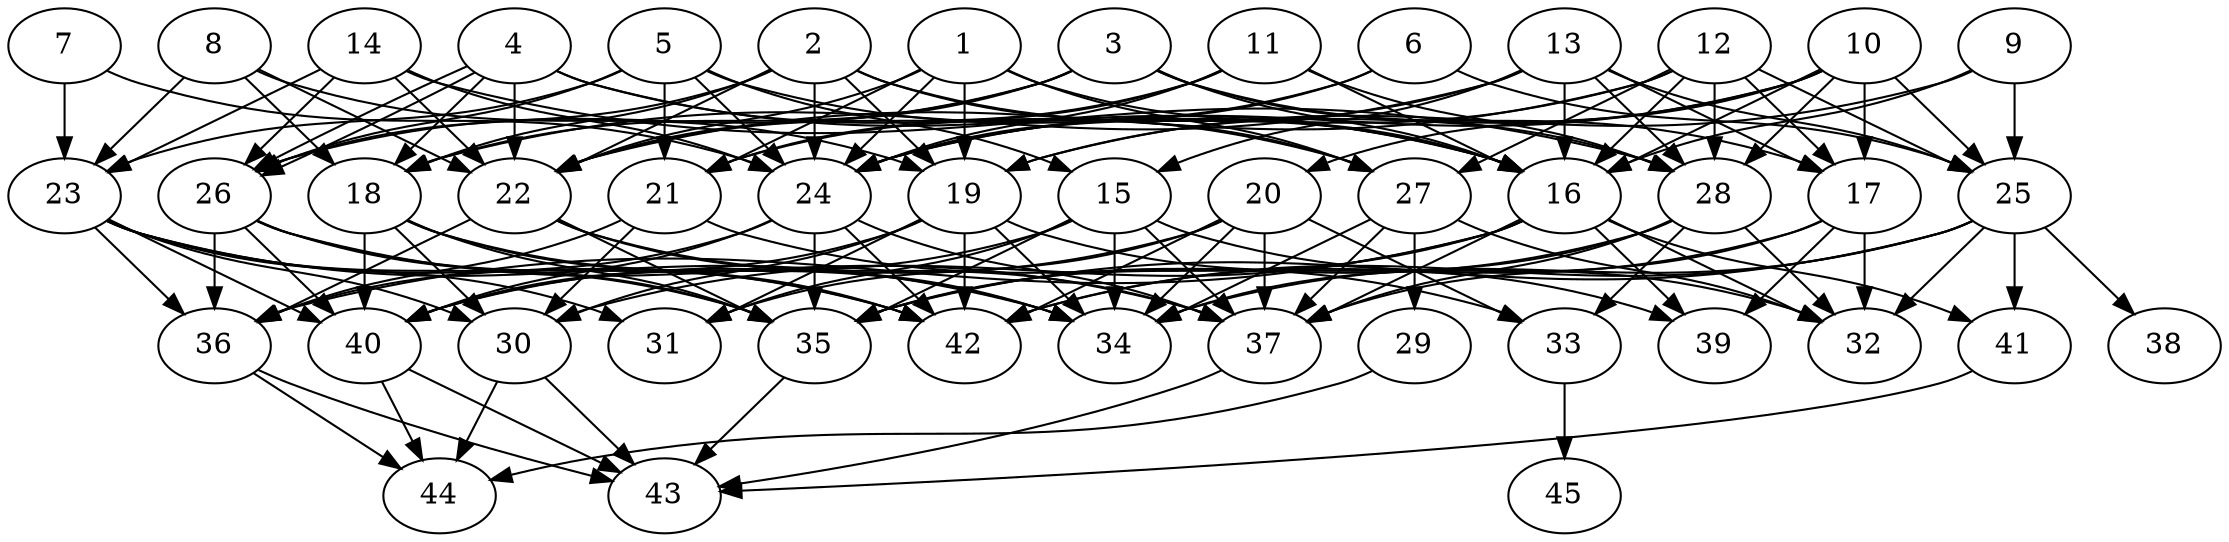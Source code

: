 // DAG automatically generated by daggen at Thu Oct  3 14:07:24 2019
// ./daggen --dot -n 45 --ccr 0.3 --fat 0.7 --regular 0.9 --density 0.7 --mindata 5242880 --maxdata 52428800 
digraph G {
  1 [size="63194453", alpha="0.15", expect_size="18958336"] 
  1 -> 16 [size ="18958336"]
  1 -> 19 [size ="18958336"]
  1 -> 21 [size ="18958336"]
  1 -> 22 [size ="18958336"]
  1 -> 24 [size ="18958336"]
  1 -> 27 [size ="18958336"]
  2 [size="168250027", alpha="0.01", expect_size="50475008"] 
  2 -> 16 [size ="50475008"]
  2 -> 18 [size ="50475008"]
  2 -> 19 [size ="50475008"]
  2 -> 22 [size ="50475008"]
  2 -> 24 [size ="50475008"]
  2 -> 26 [size ="50475008"]
  2 -> 27 [size ="50475008"]
  3 [size="165679787", alpha="0.16", expect_size="49703936"] 
  3 -> 16 [size ="49703936"]
  3 -> 17 [size ="49703936"]
  3 -> 18 [size ="49703936"]
  3 -> 22 [size ="49703936"]
  3 -> 26 [size ="49703936"]
  3 -> 28 [size ="49703936"]
  4 [size="83022507", alpha="0.02", expect_size="24906752"] 
  4 -> 16 [size ="24906752"]
  4 -> 18 [size ="24906752"]
  4 -> 22 [size ="24906752"]
  4 -> 26 [size ="24906752"]
  4 -> 26 [size ="24906752"]
  4 -> 27 [size ="24906752"]
  5 [size="170492587", alpha="0.04", expect_size="51147776"] 
  5 -> 15 [size ="51147776"]
  5 -> 16 [size ="51147776"]
  5 -> 21 [size ="51147776"]
  5 -> 23 [size ="51147776"]
  5 -> 24 [size ="51147776"]
  5 -> 26 [size ="51147776"]
  6 [size="17701547", alpha="0.02", expect_size="5310464"] 
  6 -> 21 [size ="5310464"]
  6 -> 24 [size ="5310464"]
  6 -> 25 [size ="5310464"]
  7 [size="110527147", alpha="0.08", expect_size="33158144"] 
  7 -> 23 [size ="33158144"]
  7 -> 24 [size ="33158144"]
  8 [size="128747520", alpha="0.05", expect_size="38624256"] 
  8 -> 18 [size ="38624256"]
  8 -> 19 [size ="38624256"]
  8 -> 22 [size ="38624256"]
  8 -> 23 [size ="38624256"]
  9 [size="122105173", alpha="0.01", expect_size="36631552"] 
  9 -> 16 [size ="36631552"]
  9 -> 19 [size ="36631552"]
  9 -> 25 [size ="36631552"]
  10 [size="91962027", alpha="0.13", expect_size="27588608"] 
  10 -> 16 [size ="27588608"]
  10 -> 17 [size ="27588608"]
  10 -> 19 [size ="27588608"]
  10 -> 20 [size ="27588608"]
  10 -> 24 [size ="27588608"]
  10 -> 25 [size ="27588608"]
  10 -> 28 [size ="27588608"]
  11 [size="64047787", alpha="0.09", expect_size="19214336"] 
  11 -> 16 [size ="19214336"]
  11 -> 21 [size ="19214336"]
  11 -> 22 [size ="19214336"]
  11 -> 24 [size ="19214336"]
  11 -> 28 [size ="19214336"]
  12 [size="23128747", alpha="0.05", expect_size="6938624"] 
  12 -> 16 [size ="6938624"]
  12 -> 17 [size ="6938624"]
  12 -> 22 [size ="6938624"]
  12 -> 24 [size ="6938624"]
  12 -> 25 [size ="6938624"]
  12 -> 27 [size ="6938624"]
  12 -> 28 [size ="6938624"]
  13 [size="33580373", alpha="0.06", expect_size="10074112"] 
  13 -> 15 [size ="10074112"]
  13 -> 16 [size ="10074112"]
  13 -> 17 [size ="10074112"]
  13 -> 18 [size ="10074112"]
  13 -> 24 [size ="10074112"]
  13 -> 25 [size ="10074112"]
  13 -> 28 [size ="10074112"]
  14 [size="162331307", alpha="0.09", expect_size="48699392"] 
  14 -> 22 [size ="48699392"]
  14 -> 23 [size ="48699392"]
  14 -> 24 [size ="48699392"]
  14 -> 26 [size ="48699392"]
  14 -> 28 [size ="48699392"]
  15 [size="22026240", alpha="0.03", expect_size="6607872"] 
  15 -> 31 [size ="6607872"]
  15 -> 32 [size ="6607872"]
  15 -> 34 [size ="6607872"]
  15 -> 35 [size ="6607872"]
  15 -> 37 [size ="6607872"]
  15 -> 40 [size ="6607872"]
  16 [size="51974827", alpha="0.07", expect_size="15592448"] 
  16 -> 30 [size ="15592448"]
  16 -> 32 [size ="15592448"]
  16 -> 35 [size ="15592448"]
  16 -> 36 [size ="15592448"]
  16 -> 37 [size ="15592448"]
  16 -> 39 [size ="15592448"]
  16 -> 41 [size ="15592448"]
  17 [size="64283307", alpha="0.15", expect_size="19284992"] 
  17 -> 32 [size ="19284992"]
  17 -> 37 [size ="19284992"]
  17 -> 39 [size ="19284992"]
  17 -> 42 [size ="19284992"]
  18 [size="129273173", alpha="0.04", expect_size="38781952"] 
  18 -> 30 [size ="38781952"]
  18 -> 34 [size ="38781952"]
  18 -> 35 [size ="38781952"]
  18 -> 40 [size ="38781952"]
  18 -> 42 [size ="38781952"]
  19 [size="166000640", alpha="0.18", expect_size="49800192"] 
  19 -> 30 [size ="49800192"]
  19 -> 31 [size ="49800192"]
  19 -> 34 [size ="49800192"]
  19 -> 39 [size ="49800192"]
  19 -> 40 [size ="49800192"]
  19 -> 42 [size ="49800192"]
  20 [size="19978240", alpha="0.09", expect_size="5993472"] 
  20 -> 31 [size ="5993472"]
  20 -> 33 [size ="5993472"]
  20 -> 34 [size ="5993472"]
  20 -> 37 [size ="5993472"]
  20 -> 40 [size ="5993472"]
  20 -> 42 [size ="5993472"]
  21 [size="120388267", alpha="0.06", expect_size="36116480"] 
  21 -> 30 [size ="36116480"]
  21 -> 33 [size ="36116480"]
  21 -> 36 [size ="36116480"]
  22 [size="30446933", alpha="0.02", expect_size="9134080"] 
  22 -> 34 [size ="9134080"]
  22 -> 35 [size ="9134080"]
  22 -> 36 [size ="9134080"]
  22 -> 37 [size ="9134080"]
  23 [size="67201707", alpha="0.17", expect_size="20160512"] 
  23 -> 30 [size ="20160512"]
  23 -> 31 [size ="20160512"]
  23 -> 34 [size ="20160512"]
  23 -> 35 [size ="20160512"]
  23 -> 36 [size ="20160512"]
  23 -> 40 [size ="20160512"]
  23 -> 42 [size ="20160512"]
  24 [size="110680747", alpha="0.20", expect_size="33204224"] 
  24 -> 35 [size ="33204224"]
  24 -> 36 [size ="33204224"]
  24 -> 37 [size ="33204224"]
  24 -> 40 [size ="33204224"]
  24 -> 42 [size ="33204224"]
  25 [size="24999253", alpha="0.02", expect_size="7499776"] 
  25 -> 32 [size ="7499776"]
  25 -> 34 [size ="7499776"]
  25 -> 35 [size ="7499776"]
  25 -> 38 [size ="7499776"]
  25 -> 41 [size ="7499776"]
  25 -> 42 [size ="7499776"]
  26 [size="48022187", alpha="0.05", expect_size="14406656"] 
  26 -> 35 [size ="14406656"]
  26 -> 36 [size ="14406656"]
  26 -> 37 [size ="14406656"]
  26 -> 40 [size ="14406656"]
  26 -> 42 [size ="14406656"]
  27 [size="103222613", alpha="0.19", expect_size="30966784"] 
  27 -> 29 [size ="30966784"]
  27 -> 32 [size ="30966784"]
  27 -> 34 [size ="30966784"]
  27 -> 37 [size ="30966784"]
  28 [size="64764587", alpha="0.08", expect_size="19429376"] 
  28 -> 32 [size ="19429376"]
  28 -> 33 [size ="19429376"]
  28 -> 34 [size ="19429376"]
  28 -> 35 [size ="19429376"]
  28 -> 37 [size ="19429376"]
  29 [size="96460800", alpha="0.10", expect_size="28938240"] 
  29 -> 44 [size ="28938240"]
  30 [size="80267947", alpha="0.01", expect_size="24080384"] 
  30 -> 43 [size ="24080384"]
  30 -> 44 [size ="24080384"]
  31 [size="150528000", alpha="0.19", expect_size="45158400"] 
  32 [size="38382933", alpha="0.17", expect_size="11514880"] 
  33 [size="51899733", alpha="0.17", expect_size="15569920"] 
  33 -> 45 [size ="15569920"]
  34 [size="24709120", alpha="0.15", expect_size="7412736"] 
  35 [size="22353920", alpha="0.14", expect_size="6706176"] 
  35 -> 43 [size ="6706176"]
  36 [size="40570880", alpha="0.18", expect_size="12171264"] 
  36 -> 43 [size ="12171264"]
  36 -> 44 [size ="12171264"]
  37 [size="79581867", alpha="0.07", expect_size="23874560"] 
  37 -> 43 [size ="23874560"]
  38 [size="75158187", alpha="0.11", expect_size="22547456"] 
  39 [size="138574507", alpha="0.14", expect_size="41572352"] 
  40 [size="59883520", alpha="0.16", expect_size="17965056"] 
  40 -> 43 [size ="17965056"]
  40 -> 44 [size ="17965056"]
  41 [size="70864213", alpha="0.12", expect_size="21259264"] 
  41 -> 43 [size ="21259264"]
  42 [size="60801707", alpha="0.10", expect_size="18240512"] 
  43 [size="35348480", alpha="0.14", expect_size="10604544"] 
  44 [size="167898453", alpha="0.10", expect_size="50369536"] 
  45 [size="131450880", alpha="0.06", expect_size="39435264"] 
}
